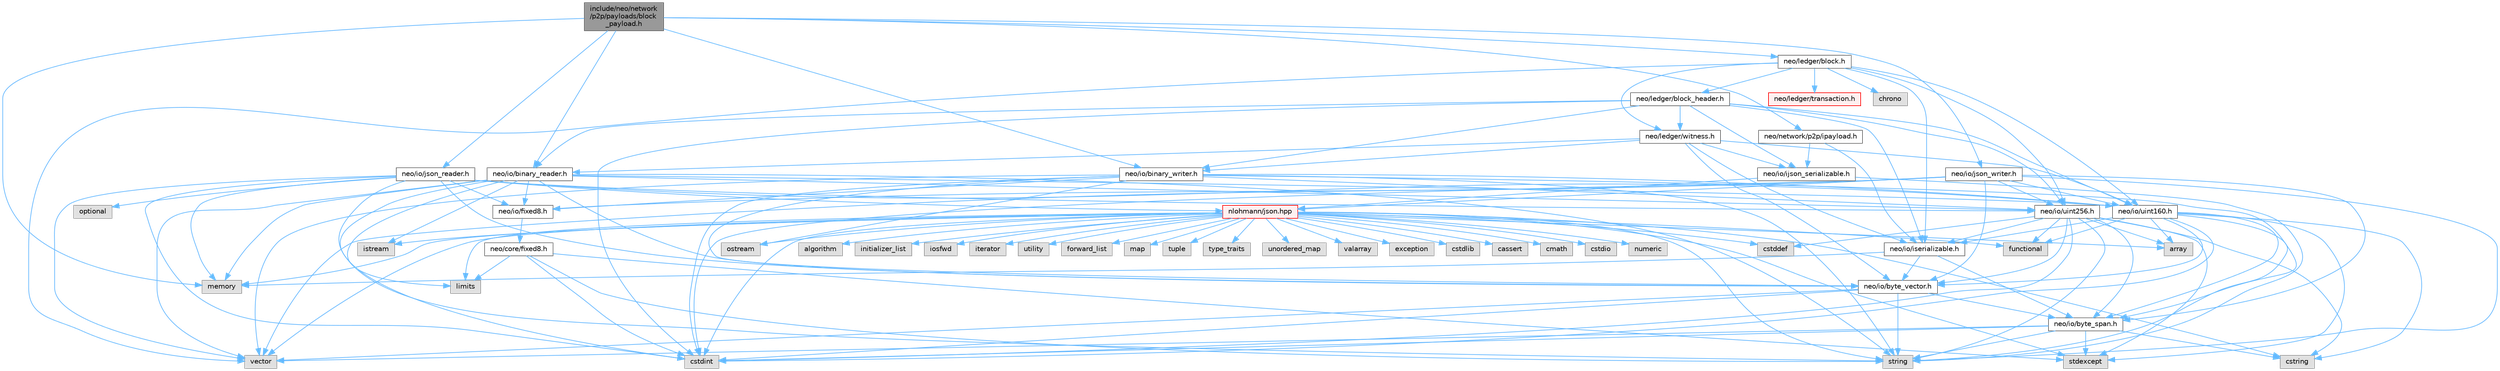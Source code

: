 digraph "include/neo/network/p2p/payloads/block_payload.h"
{
 // LATEX_PDF_SIZE
  bgcolor="transparent";
  edge [fontname=Helvetica,fontsize=10,labelfontname=Helvetica,labelfontsize=10];
  node [fontname=Helvetica,fontsize=10,shape=box,height=0.2,width=0.4];
  Node1 [id="Node000001",label="include/neo/network\l/p2p/payloads/block\l_payload.h",height=0.2,width=0.4,color="gray40", fillcolor="grey60", style="filled", fontcolor="black",tooltip=" "];
  Node1 -> Node2 [id="edge137_Node000001_Node000002",color="steelblue1",style="solid",tooltip=" "];
  Node2 [id="Node000002",label="neo/io/binary_reader.h",height=0.2,width=0.4,color="grey40", fillcolor="white", style="filled",URL="$binary__reader_8h.html",tooltip=" "];
  Node2 -> Node3 [id="edge138_Node000002_Node000003",color="steelblue1",style="solid",tooltip=" "];
  Node3 [id="Node000003",label="neo/io/byte_vector.h",height=0.2,width=0.4,color="grey40", fillcolor="white", style="filled",URL="$io_2byte__vector_8h.html",tooltip=" "];
  Node3 -> Node4 [id="edge139_Node000003_Node000004",color="steelblue1",style="solid",tooltip=" "];
  Node4 [id="Node000004",label="neo/io/byte_span.h",height=0.2,width=0.4,color="grey40", fillcolor="white", style="filled",URL="$io_2byte__span_8h.html",tooltip=" "];
  Node4 -> Node5 [id="edge140_Node000004_Node000005",color="steelblue1",style="solid",tooltip=" "];
  Node5 [id="Node000005",label="cstdint",height=0.2,width=0.4,color="grey60", fillcolor="#E0E0E0", style="filled",tooltip=" "];
  Node4 -> Node6 [id="edge141_Node000004_Node000006",color="steelblue1",style="solid",tooltip=" "];
  Node6 [id="Node000006",label="cstring",height=0.2,width=0.4,color="grey60", fillcolor="#E0E0E0", style="filled",tooltip=" "];
  Node4 -> Node7 [id="edge142_Node000004_Node000007",color="steelblue1",style="solid",tooltip=" "];
  Node7 [id="Node000007",label="stdexcept",height=0.2,width=0.4,color="grey60", fillcolor="#E0E0E0", style="filled",tooltip=" "];
  Node4 -> Node8 [id="edge143_Node000004_Node000008",color="steelblue1",style="solid",tooltip=" "];
  Node8 [id="Node000008",label="string",height=0.2,width=0.4,color="grey60", fillcolor="#E0E0E0", style="filled",tooltip=" "];
  Node4 -> Node9 [id="edge144_Node000004_Node000009",color="steelblue1",style="solid",tooltip=" "];
  Node9 [id="Node000009",label="vector",height=0.2,width=0.4,color="grey60", fillcolor="#E0E0E0", style="filled",tooltip=" "];
  Node3 -> Node5 [id="edge145_Node000003_Node000005",color="steelblue1",style="solid",tooltip=" "];
  Node3 -> Node8 [id="edge146_Node000003_Node000008",color="steelblue1",style="solid",tooltip=" "];
  Node3 -> Node9 [id="edge147_Node000003_Node000009",color="steelblue1",style="solid",tooltip=" "];
  Node2 -> Node10 [id="edge148_Node000002_Node000010",color="steelblue1",style="solid",tooltip=" "];
  Node10 [id="Node000010",label="neo/io/fixed8.h",height=0.2,width=0.4,color="grey40", fillcolor="white", style="filled",URL="$io_2fixed8_8h.html",tooltip=" "];
  Node10 -> Node11 [id="edge149_Node000010_Node000011",color="steelblue1",style="solid",tooltip=" "];
  Node11 [id="Node000011",label="neo/core/fixed8.h",height=0.2,width=0.4,color="grey40", fillcolor="white", style="filled",URL="$core_2fixed8_8h.html",tooltip=" "];
  Node11 -> Node5 [id="edge150_Node000011_Node000005",color="steelblue1",style="solid",tooltip=" "];
  Node11 -> Node12 [id="edge151_Node000011_Node000012",color="steelblue1",style="solid",tooltip=" "];
  Node12 [id="Node000012",label="limits",height=0.2,width=0.4,color="grey60", fillcolor="#E0E0E0", style="filled",tooltip=" "];
  Node11 -> Node7 [id="edge152_Node000011_Node000007",color="steelblue1",style="solid",tooltip=" "];
  Node11 -> Node8 [id="edge153_Node000011_Node000008",color="steelblue1",style="solid",tooltip=" "];
  Node2 -> Node13 [id="edge154_Node000002_Node000013",color="steelblue1",style="solid",tooltip=" "];
  Node13 [id="Node000013",label="neo/io/uint160.h",height=0.2,width=0.4,color="grey40", fillcolor="white", style="filled",URL="$uint160_8h.html",tooltip=" "];
  Node13 -> Node4 [id="edge155_Node000013_Node000004",color="steelblue1",style="solid",tooltip=" "];
  Node13 -> Node3 [id="edge156_Node000013_Node000003",color="steelblue1",style="solid",tooltip=" "];
  Node13 -> Node14 [id="edge157_Node000013_Node000014",color="steelblue1",style="solid",tooltip=" "];
  Node14 [id="Node000014",label="neo/io/iserializable.h",height=0.2,width=0.4,color="grey40", fillcolor="white", style="filled",URL="$iserializable_8h.html",tooltip=" "];
  Node14 -> Node4 [id="edge158_Node000014_Node000004",color="steelblue1",style="solid",tooltip=" "];
  Node14 -> Node3 [id="edge159_Node000014_Node000003",color="steelblue1",style="solid",tooltip=" "];
  Node14 -> Node15 [id="edge160_Node000014_Node000015",color="steelblue1",style="solid",tooltip=" "];
  Node15 [id="Node000015",label="memory",height=0.2,width=0.4,color="grey60", fillcolor="#E0E0E0", style="filled",tooltip=" "];
  Node13 -> Node16 [id="edge161_Node000013_Node000016",color="steelblue1",style="solid",tooltip=" "];
  Node16 [id="Node000016",label="array",height=0.2,width=0.4,color="grey60", fillcolor="#E0E0E0", style="filled",tooltip=" "];
  Node13 -> Node5 [id="edge162_Node000013_Node000005",color="steelblue1",style="solid",tooltip=" "];
  Node13 -> Node6 [id="edge163_Node000013_Node000006",color="steelblue1",style="solid",tooltip=" "];
  Node13 -> Node17 [id="edge164_Node000013_Node000017",color="steelblue1",style="solid",tooltip=" "];
  Node17 [id="Node000017",label="functional",height=0.2,width=0.4,color="grey60", fillcolor="#E0E0E0", style="filled",tooltip=" "];
  Node13 -> Node7 [id="edge165_Node000013_Node000007",color="steelblue1",style="solid",tooltip=" "];
  Node13 -> Node8 [id="edge166_Node000013_Node000008",color="steelblue1",style="solid",tooltip=" "];
  Node2 -> Node18 [id="edge167_Node000002_Node000018",color="steelblue1",style="solid",tooltip=" "];
  Node18 [id="Node000018",label="neo/io/uint256.h",height=0.2,width=0.4,color="grey40", fillcolor="white", style="filled",URL="$uint256_8h.html",tooltip=" "];
  Node18 -> Node4 [id="edge168_Node000018_Node000004",color="steelblue1",style="solid",tooltip=" "];
  Node18 -> Node3 [id="edge169_Node000018_Node000003",color="steelblue1",style="solid",tooltip=" "];
  Node18 -> Node14 [id="edge170_Node000018_Node000014",color="steelblue1",style="solid",tooltip=" "];
  Node18 -> Node16 [id="edge171_Node000018_Node000016",color="steelblue1",style="solid",tooltip=" "];
  Node18 -> Node19 [id="edge172_Node000018_Node000019",color="steelblue1",style="solid",tooltip=" "];
  Node19 [id="Node000019",label="cstddef",height=0.2,width=0.4,color="grey60", fillcolor="#E0E0E0", style="filled",tooltip=" "];
  Node18 -> Node5 [id="edge173_Node000018_Node000005",color="steelblue1",style="solid",tooltip=" "];
  Node18 -> Node6 [id="edge174_Node000018_Node000006",color="steelblue1",style="solid",tooltip=" "];
  Node18 -> Node17 [id="edge175_Node000018_Node000017",color="steelblue1",style="solid",tooltip=" "];
  Node18 -> Node7 [id="edge176_Node000018_Node000007",color="steelblue1",style="solid",tooltip=" "];
  Node18 -> Node8 [id="edge177_Node000018_Node000008",color="steelblue1",style="solid",tooltip=" "];
  Node2 -> Node5 [id="edge178_Node000002_Node000005",color="steelblue1",style="solid",tooltip=" "];
  Node2 -> Node20 [id="edge179_Node000002_Node000020",color="steelblue1",style="solid",tooltip=" "];
  Node20 [id="Node000020",label="istream",height=0.2,width=0.4,color="grey60", fillcolor="#E0E0E0", style="filled",tooltip=" "];
  Node2 -> Node12 [id="edge180_Node000002_Node000012",color="steelblue1",style="solid",tooltip=" "];
  Node2 -> Node15 [id="edge181_Node000002_Node000015",color="steelblue1",style="solid",tooltip=" "];
  Node2 -> Node8 [id="edge182_Node000002_Node000008",color="steelblue1",style="solid",tooltip=" "];
  Node2 -> Node9 [id="edge183_Node000002_Node000009",color="steelblue1",style="solid",tooltip=" "];
  Node1 -> Node21 [id="edge184_Node000001_Node000021",color="steelblue1",style="solid",tooltip=" "];
  Node21 [id="Node000021",label="neo/io/binary_writer.h",height=0.2,width=0.4,color="grey40", fillcolor="white", style="filled",URL="$binary__writer_8h.html",tooltip=" "];
  Node21 -> Node4 [id="edge185_Node000021_Node000004",color="steelblue1",style="solid",tooltip=" "];
  Node21 -> Node3 [id="edge186_Node000021_Node000003",color="steelblue1",style="solid",tooltip=" "];
  Node21 -> Node10 [id="edge187_Node000021_Node000010",color="steelblue1",style="solid",tooltip=" "];
  Node21 -> Node13 [id="edge188_Node000021_Node000013",color="steelblue1",style="solid",tooltip=" "];
  Node21 -> Node18 [id="edge189_Node000021_Node000018",color="steelblue1",style="solid",tooltip=" "];
  Node21 -> Node5 [id="edge190_Node000021_Node000005",color="steelblue1",style="solid",tooltip=" "];
  Node21 -> Node22 [id="edge191_Node000021_Node000022",color="steelblue1",style="solid",tooltip=" "];
  Node22 [id="Node000022",label="ostream",height=0.2,width=0.4,color="grey60", fillcolor="#E0E0E0", style="filled",tooltip=" "];
  Node21 -> Node8 [id="edge192_Node000021_Node000008",color="steelblue1",style="solid",tooltip=" "];
  Node21 -> Node9 [id="edge193_Node000021_Node000009",color="steelblue1",style="solid",tooltip=" "];
  Node1 -> Node23 [id="edge194_Node000001_Node000023",color="steelblue1",style="solid",tooltip=" "];
  Node23 [id="Node000023",label="neo/io/json_reader.h",height=0.2,width=0.4,color="grey40", fillcolor="white", style="filled",URL="$json__reader_8h.html",tooltip=" "];
  Node23 -> Node3 [id="edge195_Node000023_Node000003",color="steelblue1",style="solid",tooltip=" "];
  Node23 -> Node10 [id="edge196_Node000023_Node000010",color="steelblue1",style="solid",tooltip=" "];
  Node23 -> Node13 [id="edge197_Node000023_Node000013",color="steelblue1",style="solid",tooltip=" "];
  Node23 -> Node18 [id="edge198_Node000023_Node000018",color="steelblue1",style="solid",tooltip=" "];
  Node23 -> Node5 [id="edge199_Node000023_Node000005",color="steelblue1",style="solid",tooltip=" "];
  Node23 -> Node15 [id="edge200_Node000023_Node000015",color="steelblue1",style="solid",tooltip=" "];
  Node23 -> Node24 [id="edge201_Node000023_Node000024",color="steelblue1",style="solid",tooltip=" "];
  Node24 [id="Node000024",label="nlohmann/json.hpp",height=0.2,width=0.4,color="red", fillcolor="#FFF0F0", style="filled",URL="$json_8hpp.html",tooltip=" "];
  Node24 -> Node25 [id="edge202_Node000024_Node000025",color="steelblue1",style="solid",tooltip=" "];
  Node25 [id="Node000025",label="algorithm",height=0.2,width=0.4,color="grey60", fillcolor="#E0E0E0", style="filled",tooltip=" "];
  Node24 -> Node19 [id="edge203_Node000024_Node000019",color="steelblue1",style="solid",tooltip=" "];
  Node24 -> Node17 [id="edge204_Node000024_Node000017",color="steelblue1",style="solid",tooltip=" "];
  Node24 -> Node26 [id="edge205_Node000024_Node000026",color="steelblue1",style="solid",tooltip=" "];
  Node26 [id="Node000026",label="initializer_list",height=0.2,width=0.4,color="grey60", fillcolor="#E0E0E0", style="filled",tooltip=" "];
  Node24 -> Node27 [id="edge206_Node000024_Node000027",color="steelblue1",style="solid",tooltip=" "];
  Node27 [id="Node000027",label="iosfwd",height=0.2,width=0.4,color="grey60", fillcolor="#E0E0E0", style="filled",tooltip=" "];
  Node24 -> Node28 [id="edge207_Node000024_Node000028",color="steelblue1",style="solid",tooltip=" "];
  Node28 [id="Node000028",label="iterator",height=0.2,width=0.4,color="grey60", fillcolor="#E0E0E0", style="filled",tooltip=" "];
  Node24 -> Node15 [id="edge208_Node000024_Node000015",color="steelblue1",style="solid",tooltip=" "];
  Node24 -> Node8 [id="edge209_Node000024_Node000008",color="steelblue1",style="solid",tooltip=" "];
  Node24 -> Node29 [id="edge210_Node000024_Node000029",color="steelblue1",style="solid",tooltip=" "];
  Node29 [id="Node000029",label="utility",height=0.2,width=0.4,color="grey60", fillcolor="#E0E0E0", style="filled",tooltip=" "];
  Node24 -> Node9 [id="edge211_Node000024_Node000009",color="steelblue1",style="solid",tooltip=" "];
  Node24 -> Node16 [id="edge212_Node000024_Node000016",color="steelblue1",style="solid",tooltip=" "];
  Node24 -> Node30 [id="edge213_Node000024_Node000030",color="steelblue1",style="solid",tooltip=" "];
  Node30 [id="Node000030",label="forward_list",height=0.2,width=0.4,color="grey60", fillcolor="#E0E0E0", style="filled",tooltip=" "];
  Node24 -> Node31 [id="edge214_Node000024_Node000031",color="steelblue1",style="solid",tooltip=" "];
  Node31 [id="Node000031",label="map",height=0.2,width=0.4,color="grey60", fillcolor="#E0E0E0", style="filled",tooltip=" "];
  Node24 -> Node32 [id="edge215_Node000024_Node000032",color="steelblue1",style="solid",tooltip=" "];
  Node32 [id="Node000032",label="tuple",height=0.2,width=0.4,color="grey60", fillcolor="#E0E0E0", style="filled",tooltip=" "];
  Node24 -> Node33 [id="edge216_Node000024_Node000033",color="steelblue1",style="solid",tooltip=" "];
  Node33 [id="Node000033",label="type_traits",height=0.2,width=0.4,color="grey60", fillcolor="#E0E0E0", style="filled",tooltip=" "];
  Node24 -> Node34 [id="edge217_Node000024_Node000034",color="steelblue1",style="solid",tooltip=" "];
  Node34 [id="Node000034",label="unordered_map",height=0.2,width=0.4,color="grey60", fillcolor="#E0E0E0", style="filled",tooltip=" "];
  Node24 -> Node35 [id="edge218_Node000024_Node000035",color="steelblue1",style="solid",tooltip=" "];
  Node35 [id="Node000035",label="valarray",height=0.2,width=0.4,color="grey60", fillcolor="#E0E0E0", style="filled",tooltip=" "];
  Node24 -> Node36 [id="edge219_Node000024_Node000036",color="steelblue1",style="solid",tooltip=" "];
  Node36 [id="Node000036",label="exception",height=0.2,width=0.4,color="grey60", fillcolor="#E0E0E0", style="filled",tooltip=" "];
  Node24 -> Node7 [id="edge220_Node000024_Node000007",color="steelblue1",style="solid",tooltip=" "];
  Node24 -> Node5 [id="edge221_Node000024_Node000005",color="steelblue1",style="solid",tooltip=" "];
  Node24 -> Node37 [id="edge222_Node000024_Node000037",color="steelblue1",style="solid",tooltip=" "];
  Node37 [id="Node000037",label="cstdlib",height=0.2,width=0.4,color="grey60", fillcolor="#E0E0E0", style="filled",tooltip=" "];
  Node24 -> Node38 [id="edge223_Node000024_Node000038",color="steelblue1",style="solid",tooltip=" "];
  Node38 [id="Node000038",label="cassert",height=0.2,width=0.4,color="grey60", fillcolor="#E0E0E0", style="filled",tooltip=" "];
  Node24 -> Node12 [id="edge224_Node000024_Node000012",color="steelblue1",style="solid",tooltip=" "];
  Node24 -> Node6 [id="edge225_Node000024_Node000006",color="steelblue1",style="solid",tooltip=" "];
  Node24 -> Node39 [id="edge226_Node000024_Node000039",color="steelblue1",style="solid",tooltip=" "];
  Node39 [id="Node000039",label="cmath",height=0.2,width=0.4,color="grey60", fillcolor="#E0E0E0", style="filled",tooltip=" "];
  Node24 -> Node40 [id="edge227_Node000024_Node000040",color="steelblue1",style="solid",tooltip=" "];
  Node40 [id="Node000040",label="cstdio",height=0.2,width=0.4,color="grey60", fillcolor="#E0E0E0", style="filled",tooltip=" "];
  Node24 -> Node41 [id="edge228_Node000024_Node000041",color="steelblue1",style="solid",tooltip=" "];
  Node41 [id="Node000041",label="numeric",height=0.2,width=0.4,color="grey60", fillcolor="#E0E0E0", style="filled",tooltip=" "];
  Node24 -> Node20 [id="edge229_Node000024_Node000020",color="steelblue1",style="solid",tooltip=" "];
  Node24 -> Node22 [id="edge230_Node000024_Node000022",color="steelblue1",style="solid",tooltip=" "];
  Node23 -> Node47 [id="edge231_Node000023_Node000047",color="steelblue1",style="solid",tooltip=" "];
  Node47 [id="Node000047",label="optional",height=0.2,width=0.4,color="grey60", fillcolor="#E0E0E0", style="filled",tooltip=" "];
  Node23 -> Node8 [id="edge232_Node000023_Node000008",color="steelblue1",style="solid",tooltip=" "];
  Node23 -> Node9 [id="edge233_Node000023_Node000009",color="steelblue1",style="solid",tooltip=" "];
  Node1 -> Node48 [id="edge234_Node000001_Node000048",color="steelblue1",style="solid",tooltip=" "];
  Node48 [id="Node000048",label="neo/io/json_writer.h",height=0.2,width=0.4,color="grey40", fillcolor="white", style="filled",URL="$json__writer_8h.html",tooltip=" "];
  Node48 -> Node4 [id="edge235_Node000048_Node000004",color="steelblue1",style="solid",tooltip=" "];
  Node48 -> Node3 [id="edge236_Node000048_Node000003",color="steelblue1",style="solid",tooltip=" "];
  Node48 -> Node10 [id="edge237_Node000048_Node000010",color="steelblue1",style="solid",tooltip=" "];
  Node48 -> Node13 [id="edge238_Node000048_Node000013",color="steelblue1",style="solid",tooltip=" "];
  Node48 -> Node18 [id="edge239_Node000048_Node000018",color="steelblue1",style="solid",tooltip=" "];
  Node48 -> Node5 [id="edge240_Node000048_Node000005",color="steelblue1",style="solid",tooltip=" "];
  Node48 -> Node24 [id="edge241_Node000048_Node000024",color="steelblue1",style="solid",tooltip=" "];
  Node48 -> Node8 [id="edge242_Node000048_Node000008",color="steelblue1",style="solid",tooltip=" "];
  Node48 -> Node9 [id="edge243_Node000048_Node000009",color="steelblue1",style="solid",tooltip=" "];
  Node1 -> Node49 [id="edge244_Node000001_Node000049",color="steelblue1",style="solid",tooltip=" "];
  Node49 [id="Node000049",label="neo/ledger/block.h",height=0.2,width=0.4,color="grey40", fillcolor="white", style="filled",URL="$ledger_2block_8h.html",tooltip=" "];
  Node49 -> Node14 [id="edge245_Node000049_Node000014",color="steelblue1",style="solid",tooltip=" "];
  Node49 -> Node13 [id="edge246_Node000049_Node000013",color="steelblue1",style="solid",tooltip=" "];
  Node49 -> Node18 [id="edge247_Node000049_Node000018",color="steelblue1",style="solid",tooltip=" "];
  Node49 -> Node50 [id="edge248_Node000049_Node000050",color="steelblue1",style="solid",tooltip=" "];
  Node50 [id="Node000050",label="neo/ledger/block_header.h",height=0.2,width=0.4,color="grey40", fillcolor="white", style="filled",URL="$block__header_8h.html",tooltip=" "];
  Node50 -> Node2 [id="edge249_Node000050_Node000002",color="steelblue1",style="solid",tooltip=" "];
  Node50 -> Node21 [id="edge250_Node000050_Node000021",color="steelblue1",style="solid",tooltip=" "];
  Node50 -> Node51 [id="edge251_Node000050_Node000051",color="steelblue1",style="solid",tooltip=" "];
  Node51 [id="Node000051",label="neo/io/ijson_serializable.h",height=0.2,width=0.4,color="grey40", fillcolor="white", style="filled",URL="$ijson__serializable_8h.html",tooltip=" "];
  Node51 -> Node24 [id="edge252_Node000051_Node000024",color="steelblue1",style="solid",tooltip=" "];
  Node51 -> Node8 [id="edge253_Node000051_Node000008",color="steelblue1",style="solid",tooltip=" "];
  Node50 -> Node14 [id="edge254_Node000050_Node000014",color="steelblue1",style="solid",tooltip=" "];
  Node50 -> Node13 [id="edge255_Node000050_Node000013",color="steelblue1",style="solid",tooltip=" "];
  Node50 -> Node18 [id="edge256_Node000050_Node000018",color="steelblue1",style="solid",tooltip=" "];
  Node50 -> Node52 [id="edge257_Node000050_Node000052",color="steelblue1",style="solid",tooltip=" "];
  Node52 [id="Node000052",label="neo/ledger/witness.h",height=0.2,width=0.4,color="grey40", fillcolor="white", style="filled",URL="$ledger_2witness_8h.html",tooltip=" "];
  Node52 -> Node2 [id="edge258_Node000052_Node000002",color="steelblue1",style="solid",tooltip=" "];
  Node52 -> Node21 [id="edge259_Node000052_Node000021",color="steelblue1",style="solid",tooltip=" "];
  Node52 -> Node3 [id="edge260_Node000052_Node000003",color="steelblue1",style="solid",tooltip=" "];
  Node52 -> Node51 [id="edge261_Node000052_Node000051",color="steelblue1",style="solid",tooltip=" "];
  Node52 -> Node14 [id="edge262_Node000052_Node000014",color="steelblue1",style="solid",tooltip=" "];
  Node52 -> Node13 [id="edge263_Node000052_Node000013",color="steelblue1",style="solid",tooltip=" "];
  Node50 -> Node5 [id="edge264_Node000050_Node000005",color="steelblue1",style="solid",tooltip=" "];
  Node49 -> Node53 [id="edge265_Node000049_Node000053",color="steelblue1",style="solid",tooltip=" "];
  Node53 [id="Node000053",label="neo/ledger/transaction.h",height=0.2,width=0.4,color="red", fillcolor="#FFF0F0", style="filled",URL="$ledger_2transaction_8h.html",tooltip=" "];
  Node49 -> Node52 [id="edge266_Node000049_Node000052",color="steelblue1",style="solid",tooltip=" "];
  Node49 -> Node65 [id="edge267_Node000049_Node000065",color="steelblue1",style="solid",tooltip=" "];
  Node65 [id="Node000065",label="chrono",height=0.2,width=0.4,color="grey60", fillcolor="#E0E0E0", style="filled",tooltip=" "];
  Node49 -> Node9 [id="edge268_Node000049_Node000009",color="steelblue1",style="solid",tooltip=" "];
  Node1 -> Node66 [id="edge269_Node000001_Node000066",color="steelblue1",style="solid",tooltip=" "];
  Node66 [id="Node000066",label="neo/network/p2p/ipayload.h",height=0.2,width=0.4,color="grey40", fillcolor="white", style="filled",URL="$p2p_2ipayload_8h.html",tooltip=" "];
  Node66 -> Node51 [id="edge270_Node000066_Node000051",color="steelblue1",style="solid",tooltip=" "];
  Node66 -> Node14 [id="edge271_Node000066_Node000014",color="steelblue1",style="solid",tooltip=" "];
  Node1 -> Node15 [id="edge272_Node000001_Node000015",color="steelblue1",style="solid",tooltip=" "];
}
